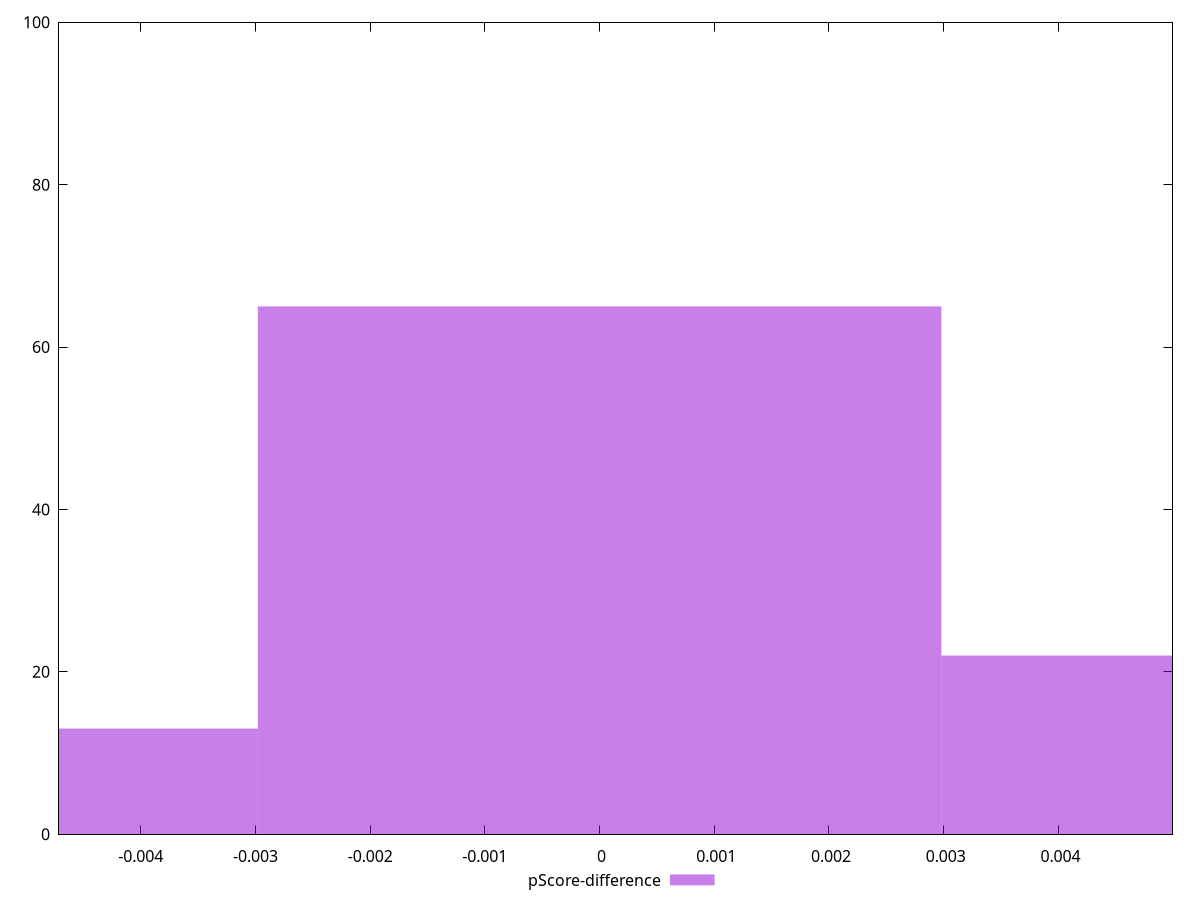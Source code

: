 reset

$pScoreDifference <<EOF
0 65
-0.0059593286194621255 13
0.0059593286194621255 22
EOF

set key outside below
set boxwidth 0.0059593286194621255
set xrange [-0.00471269870104471:0.004994819442317611]
set yrange [0:100]
set trange [0:100]
set style fill transparent solid 0.5 noborder
set terminal svg size 640, 490 enhanced background rgb 'white'
set output "report_00009_2021-02-08T22-37-41.559Z/interactive/samples/pages/pScore-difference/histogram.svg"

plot $pScoreDifference title "pScore-difference" with boxes

reset
